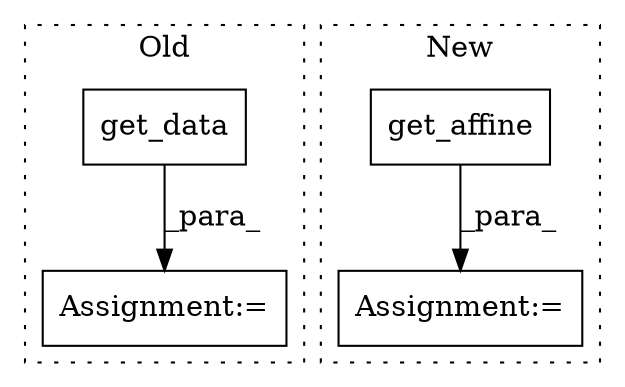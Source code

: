 digraph G {
subgraph cluster0 {
1 [label="get_data" a="32" s="1736" l="10" shape="box"];
4 [label="Assignment:=" a="7" s="1913" l="1" shape="box"];
label = "Old";
style="dotted";
}
subgraph cluster1 {
2 [label="get_affine" a="32" s="2081" l="12" shape="box"];
3 [label="Assignment:=" a="7" s="2018" l="1" shape="box"];
label = "New";
style="dotted";
}
1 -> 4 [label="_para_"];
2 -> 3 [label="_para_"];
}